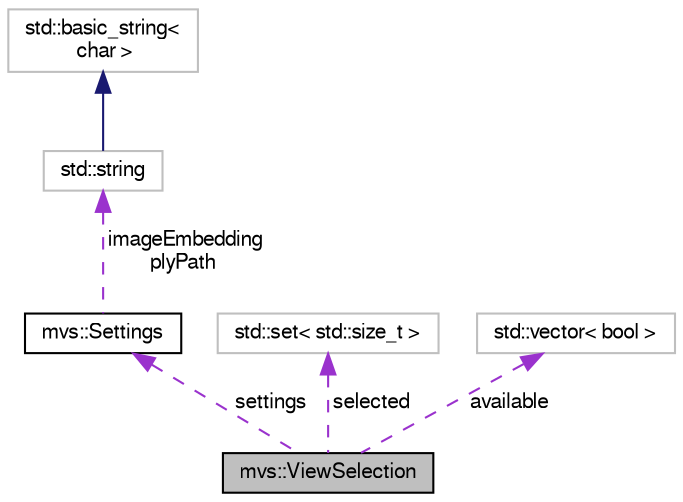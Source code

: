 digraph "mvs::ViewSelection"
{
  edge [fontname="FreeSans",fontsize="10",labelfontname="FreeSans",labelfontsize="10"];
  node [fontname="FreeSans",fontsize="10",shape=record];
  Node0 [label="mvs::ViewSelection",height=0.2,width=0.4,color="black", fillcolor="grey75", style="filled", fontcolor="black"];
  Node1 -> Node0 [dir="back",color="darkorchid3",fontsize="10",style="dashed",label=" settings" ,fontname="FreeSans"];
  Node1 [label="mvs::Settings",height=0.2,width=0.4,color="black", fillcolor="white", style="filled",URL="$structmvs_1_1_settings.html"];
  Node2 -> Node1 [dir="back",color="darkorchid3",fontsize="10",style="dashed",label=" imageEmbedding\nplyPath" ,fontname="FreeSans"];
  Node2 [label="std::string",height=0.2,width=0.4,color="grey75", fillcolor="white", style="filled",tooltip="STL class. "];
  Node3 -> Node2 [dir="back",color="midnightblue",fontsize="10",style="solid",fontname="FreeSans"];
  Node3 [label="std::basic_string\<\l char \>",height=0.2,width=0.4,color="grey75", fillcolor="white", style="filled",tooltip="STL class. "];
  Node4 -> Node0 [dir="back",color="darkorchid3",fontsize="10",style="dashed",label=" selected" ,fontname="FreeSans"];
  Node4 [label="std::set\< std::size_t \>",height=0.2,width=0.4,color="grey75", fillcolor="white", style="filled"];
  Node5 -> Node0 [dir="back",color="darkorchid3",fontsize="10",style="dashed",label=" available" ,fontname="FreeSans"];
  Node5 [label="std::vector\< bool \>",height=0.2,width=0.4,color="grey75", fillcolor="white", style="filled"];
}
